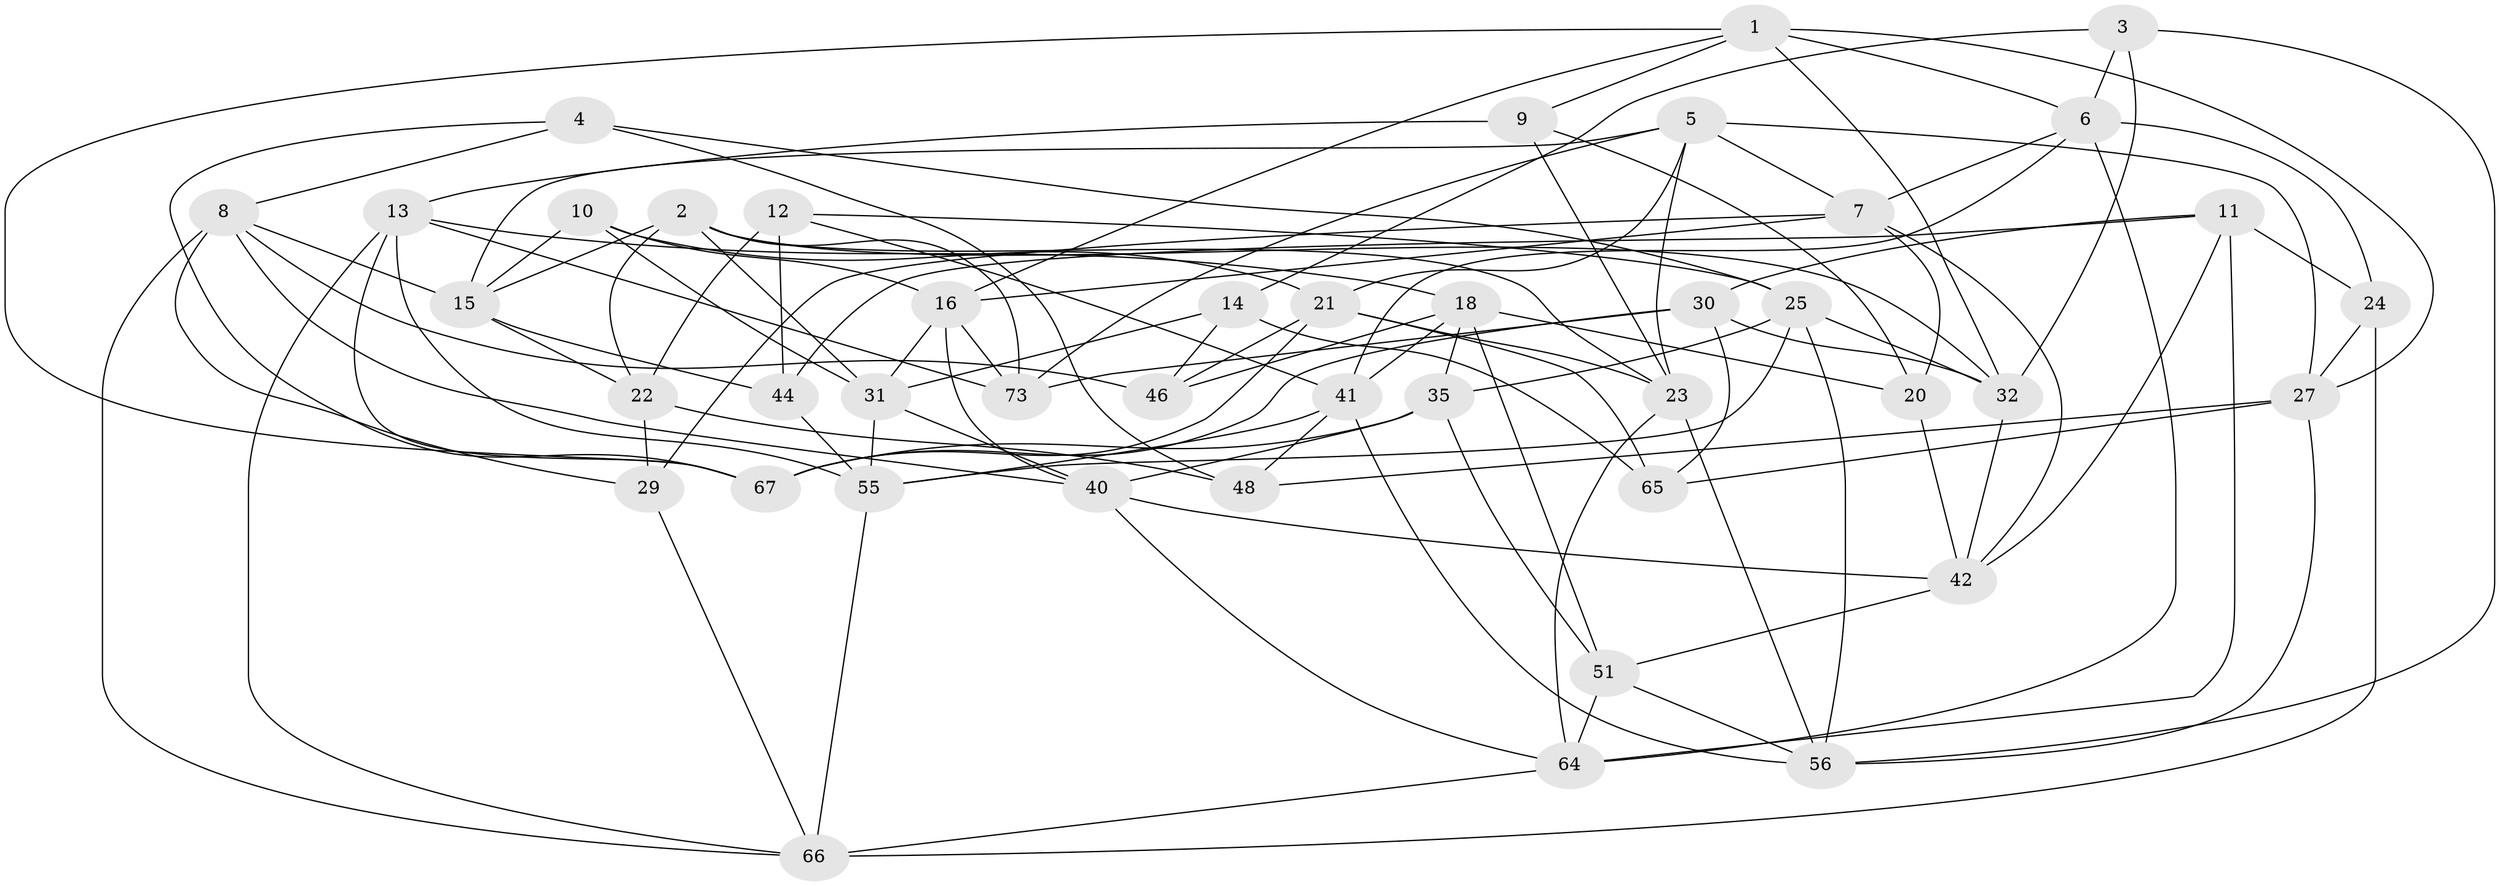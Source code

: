 // Generated by graph-tools (version 1.1) at 2025/24/03/03/25 07:24:24]
// undirected, 43 vertices, 113 edges
graph export_dot {
graph [start="1"]
  node [color=gray90,style=filled];
  1 [super="+37"];
  2 [super="+50"];
  3;
  4;
  5 [super="+17"];
  6 [super="+45"];
  7 [super="+59"];
  8 [super="+36"];
  9;
  10;
  11 [super="+47"];
  12 [super="+19"];
  13 [super="+34"];
  14;
  15 [super="+72"];
  16 [super="+28"];
  18 [super="+49"];
  20;
  21 [super="+62"];
  22 [super="+26"];
  23 [super="+60"];
  24;
  25 [super="+58"];
  27 [super="+33"];
  29;
  30 [super="+39"];
  31 [super="+43"];
  32 [super="+53"];
  35 [super="+38"];
  40 [super="+52"];
  41 [super="+54"];
  42 [super="+63"];
  44 [super="+68"];
  46;
  48;
  51 [super="+61"];
  55 [super="+57"];
  56 [super="+71"];
  64 [super="+70"];
  65;
  66 [super="+75"];
  67 [super="+69"];
  73 [super="+74"];
  1 -- 27;
  1 -- 9;
  1 -- 6;
  1 -- 67;
  1 -- 16;
  1 -- 32;
  2 -- 73;
  2 -- 31;
  2 -- 32;
  2 -- 23;
  2 -- 22;
  2 -- 15;
  3 -- 32;
  3 -- 14;
  3 -- 56;
  3 -- 6;
  4 -- 67;
  4 -- 25;
  4 -- 48;
  4 -- 8;
  5 -- 73;
  5 -- 27;
  5 -- 7;
  5 -- 21;
  5 -- 23;
  5 -- 15;
  6 -- 24;
  6 -- 64;
  6 -- 41;
  6 -- 7;
  7 -- 42;
  7 -- 20;
  7 -- 16;
  7 -- 29;
  8 -- 29;
  8 -- 46;
  8 -- 40;
  8 -- 66;
  8 -- 15;
  9 -- 13;
  9 -- 20;
  9 -- 23;
  10 -- 31;
  10 -- 16;
  10 -- 21;
  10 -- 15;
  11 -- 44 [weight=2];
  11 -- 64;
  11 -- 24;
  11 -- 42;
  11 -- 30;
  12 -- 22 [weight=2];
  12 -- 44 [weight=2];
  12 -- 25;
  12 -- 41;
  13 -- 73;
  13 -- 55;
  13 -- 67;
  13 -- 18;
  13 -- 66;
  14 -- 65;
  14 -- 31;
  14 -- 46;
  15 -- 44;
  15 -- 22;
  16 -- 40;
  16 -- 31;
  16 -- 73;
  18 -- 41;
  18 -- 35;
  18 -- 51;
  18 -- 20;
  18 -- 46;
  20 -- 42;
  21 -- 46;
  21 -- 23;
  21 -- 65;
  21 -- 67;
  22 -- 48;
  22 -- 29;
  23 -- 56;
  23 -- 64;
  24 -- 66;
  24 -- 27;
  25 -- 32;
  25 -- 35;
  25 -- 56;
  25 -- 55;
  27 -- 65;
  27 -- 48;
  27 -- 56;
  29 -- 66;
  30 -- 73 [weight=2];
  30 -- 65;
  30 -- 67;
  30 -- 32;
  31 -- 40;
  31 -- 55;
  32 -- 42;
  35 -- 40;
  35 -- 51 [weight=2];
  35 -- 67;
  40 -- 42;
  40 -- 64;
  41 -- 48;
  41 -- 56;
  41 -- 55;
  42 -- 51;
  44 -- 55;
  51 -- 56;
  51 -- 64;
  55 -- 66;
  64 -- 66;
}
